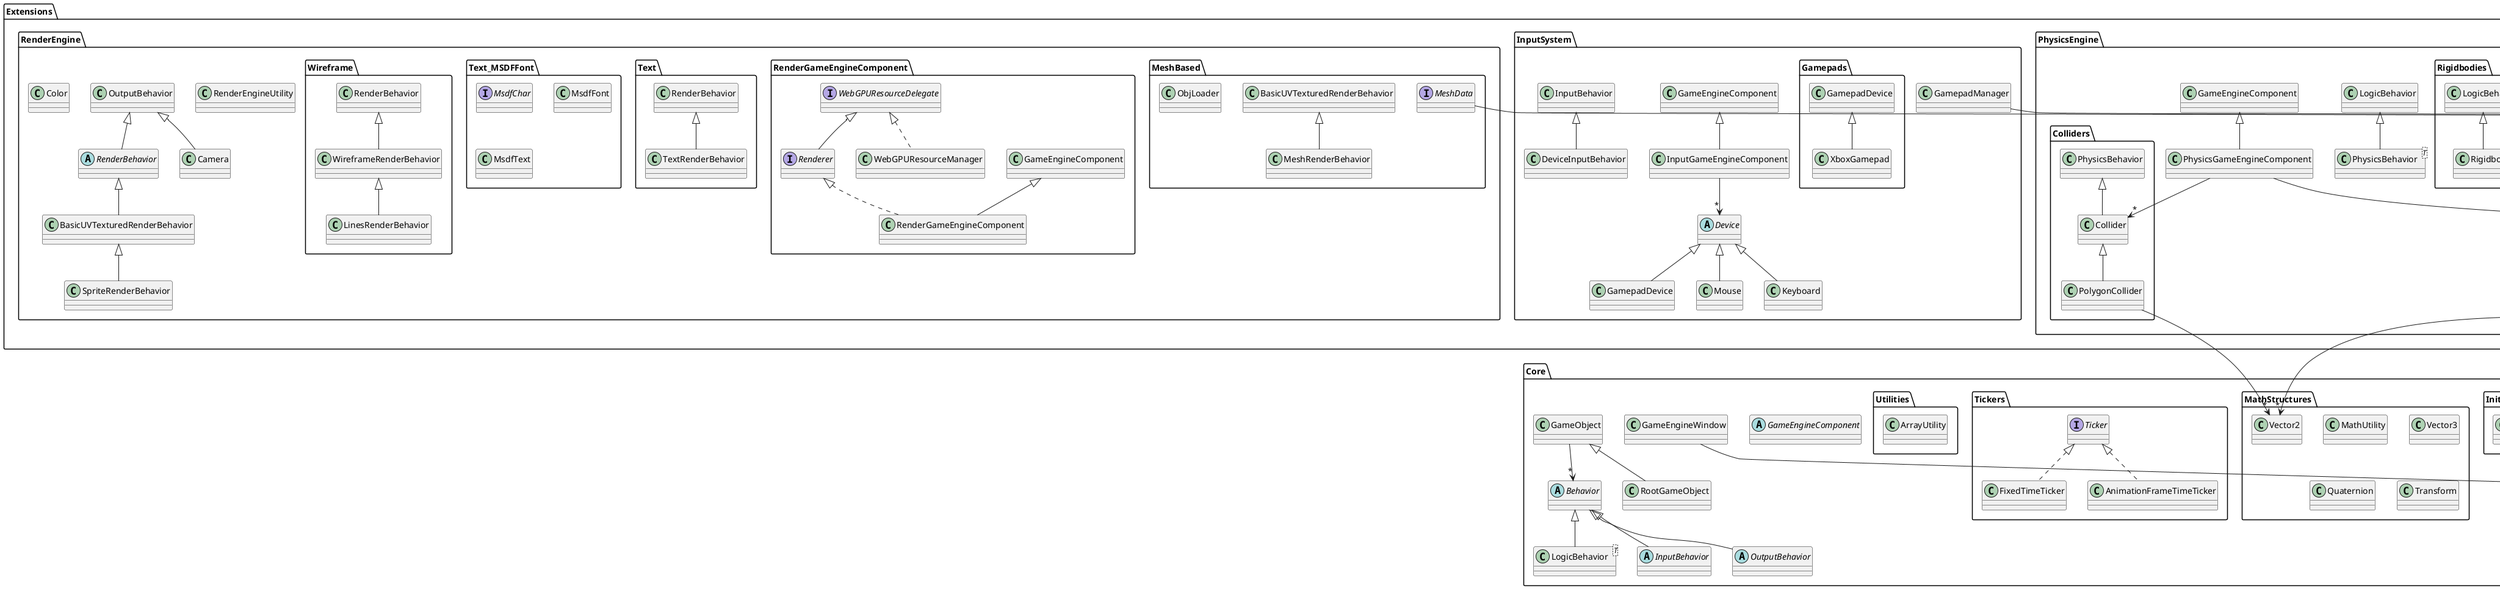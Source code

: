 @startuml
package Core {

abstract class GameEngineComponent {
}
class GameEngineWindow {
}
class RootGameObject extends GameObject {
}
class GameObject {
}
abstract class Behavior {
}
class LogicBehavior<T> extends Behavior {
}
abstract class InputBehavior extends Behavior {
}
abstract class OutputBehavior extends Behavior {
}

    package Caching {

class AsyncCache<T> {
}

    }
    package DependencyInjection {

class DependencyContainer {
}

    }
    package EventSystem {

class Event<T> {
}

    }
    package Initialisation {

class Sprunk {
}

    }
    package MathStructures {

class MathUtility {
}
class Vector2 {
}
class Vector3 {
}
class Quaternion {
}
class Transform {
}

    }
    package Tickers {

interface Ticker {
}
class AnimationFrameTimeTicker implements Ticker {
}
class FixedTimeTicker implements Ticker {
}

    }
    package Utilities {

class ArrayUtility {
}

    }
}
package Extensions {
    package AudioEngine {

class AudioBehavior extends OutputBehavior {
}

    }
    package Debugger {

class DraggableElement {
}
class GameObjectDebugger {
}
class ResizableElement {
}

    }
    package InputSystem {

abstract class Device {
}
class GamepadDevice extends Device {
}
class GamepadManager {
}
class InputGameEngineComponent extends GameEngineComponent {
}
class Mouse extends Device {
}
class Keyboard extends Device {
}
class DeviceInputBehavior extends InputBehavior {
}

    }
    package InputSystem.Gamepads {

class XboxGamepad extends GamepadDevice {
}

    }
    package PhysicsEngine {

class PhysicsBehavior<T> extends LogicBehavior
class PhysicsGameEngineComponent extends GameEngineComponent {
}

    }
    package PhysicsEngine.Colliders {

class Collider extends PhysicsBehavior {
}
class PolygonCollider extends Collider {
}

    }
    package PhysicsEngine.CollisionHandlers {

interface CollisionHandler {
}
class SatCollisionHandler implements CollisionHandler {
}

    }
    package PhysicsEngine.Rigidbodies {

class Rigidbody extends LogicBehavior {
}

    }
    package RenderEngine {

class RenderEngineUtility {
}
class Camera extends OutputBehavior {
}
abstract class RenderBehavior extends OutputBehavior {
}
class BasicUVTexturedRenderBehavior extends RenderBehavior {
}
class Color {
}
class SpriteRenderBehavior extends BasicUVTexturedRenderBehavior

    }
    package RenderEngine.MeshBased {

interface MeshData {
}
class MeshRenderBehavior extends BasicUVTexturedRenderBehavior
class ObjLoader {
}

    }
    package RenderEngine.RenderGameEngineComponent {

interface WebGPUResourceDelegate {
}
interface Renderer extends WebGPUResourceDelegate {
}
class WebGPUResourceManager implements WebGPUResourceDelegate {
}
class RenderGameEngineComponent extends GameEngineComponent implements Renderer {
}

    }
    package RenderEngine.Text {

class TextRenderBehavior extends RenderBehavior {
}

    }
    package RenderEngine.Text_MSDFFont {

interface MsdfChar {
}
class MsdfFont {
}
class MsdfText {
}

    }
    package RenderEngine.Wireframe {

class WireframeRenderBehavior extends RenderBehavior {
}
class LinesRenderBehavior extends WireframeRenderBehavior

    }
}
GameEngineWindow --> "*" GameEngineComponent
GameObject --> "*" Behavior
GamepadManager --> "*" GamepadDevice
InputGameEngineComponent --> "*" Device
PolygonCollider --> "*" Vector2
SatCollisionHandler --> "*" Vector2
PhysicsGameEngineComponent --> "*" Collision
PhysicsGameEngineComponent --> "*" Collider
MeshData --> "*" Face
@enduml